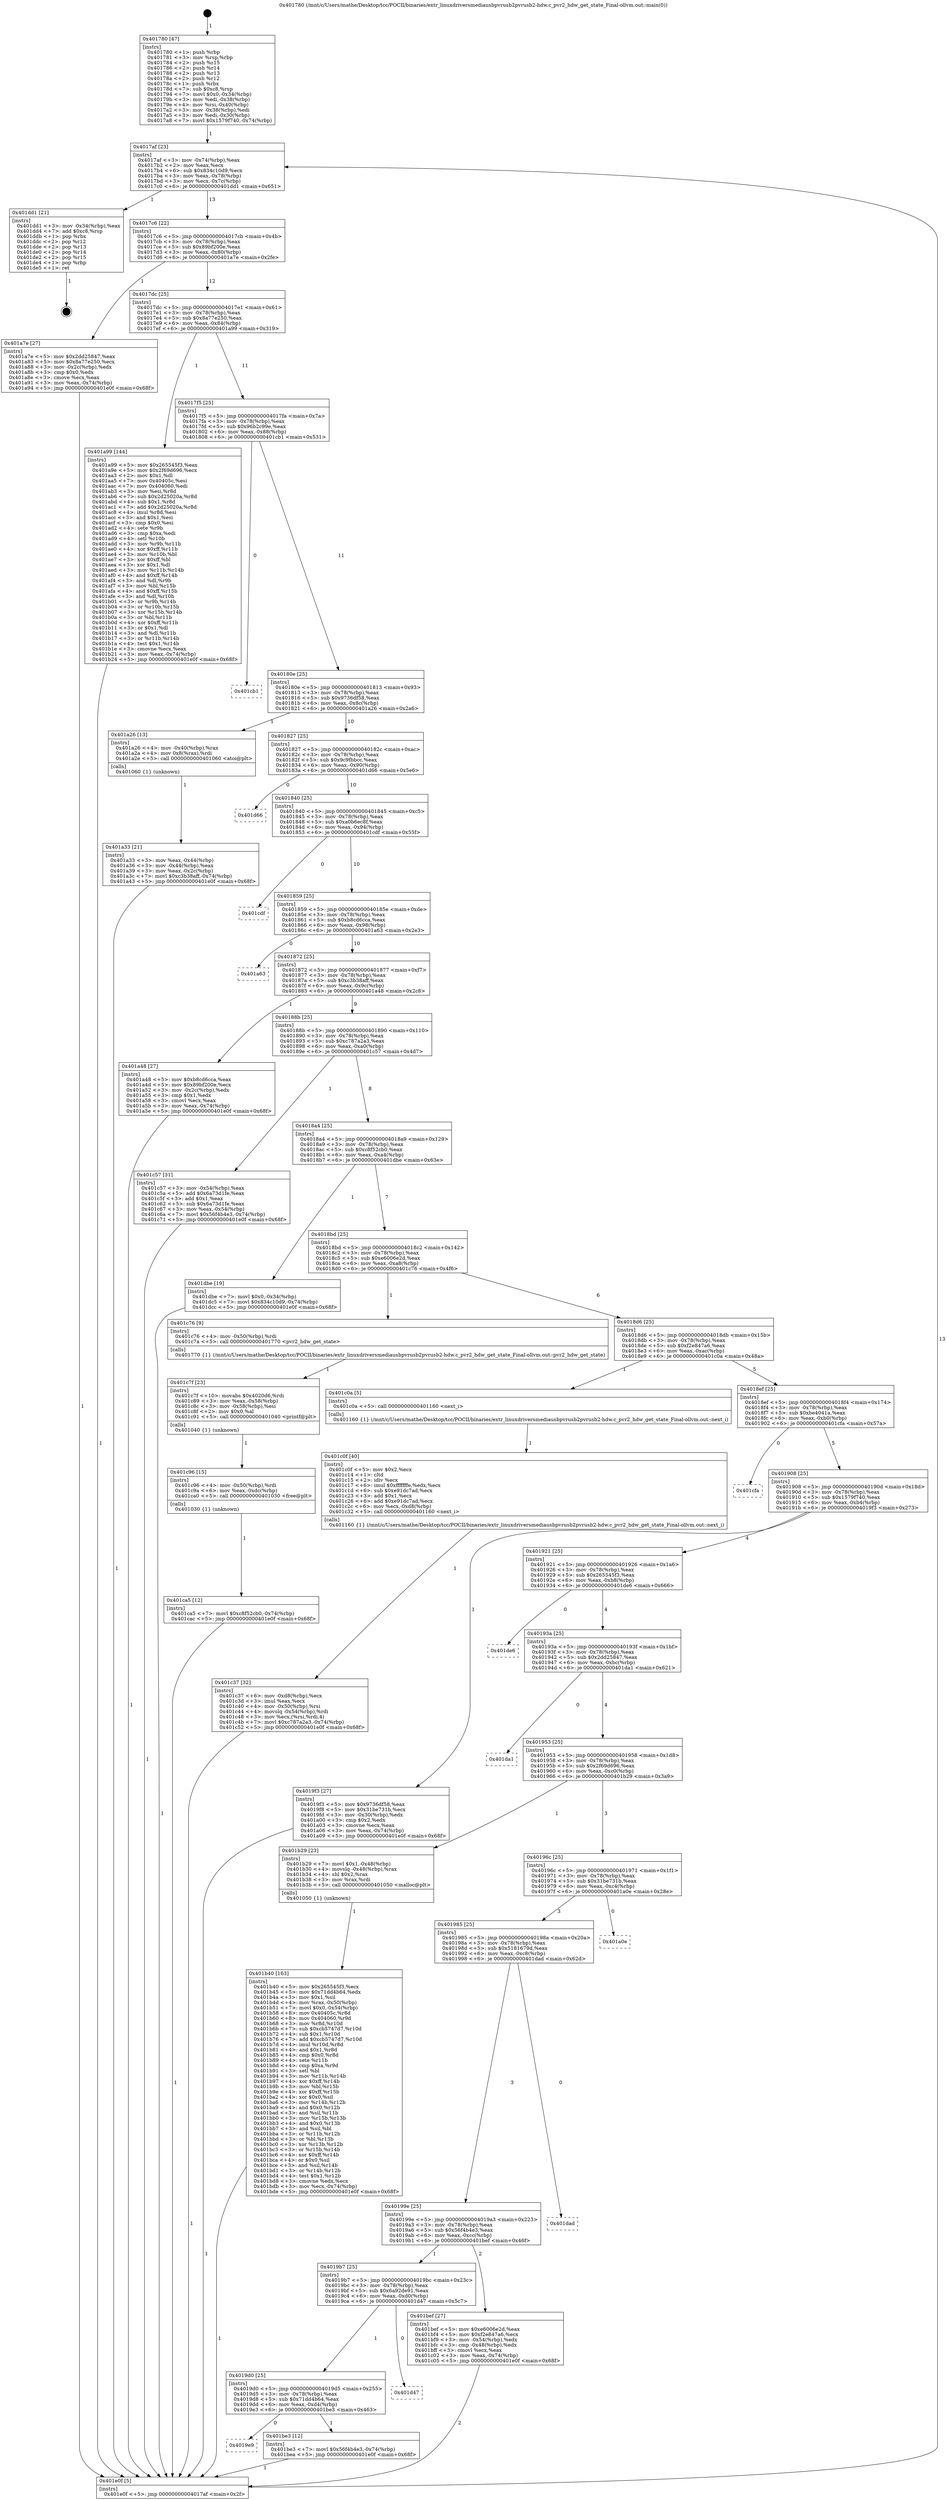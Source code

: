 digraph "0x401780" {
  label = "0x401780 (/mnt/c/Users/mathe/Desktop/tcc/POCII/binaries/extr_linuxdriversmediausbpvrusb2pvrusb2-hdw.c_pvr2_hdw_get_state_Final-ollvm.out::main(0))"
  labelloc = "t"
  node[shape=record]

  Entry [label="",width=0.3,height=0.3,shape=circle,fillcolor=black,style=filled]
  "0x4017af" [label="{
     0x4017af [23]\l
     | [instrs]\l
     &nbsp;&nbsp;0x4017af \<+3\>: mov -0x74(%rbp),%eax\l
     &nbsp;&nbsp;0x4017b2 \<+2\>: mov %eax,%ecx\l
     &nbsp;&nbsp;0x4017b4 \<+6\>: sub $0x834c10d9,%ecx\l
     &nbsp;&nbsp;0x4017ba \<+3\>: mov %eax,-0x78(%rbp)\l
     &nbsp;&nbsp;0x4017bd \<+3\>: mov %ecx,-0x7c(%rbp)\l
     &nbsp;&nbsp;0x4017c0 \<+6\>: je 0000000000401dd1 \<main+0x651\>\l
  }"]
  "0x401dd1" [label="{
     0x401dd1 [21]\l
     | [instrs]\l
     &nbsp;&nbsp;0x401dd1 \<+3\>: mov -0x34(%rbp),%eax\l
     &nbsp;&nbsp;0x401dd4 \<+7\>: add $0xc8,%rsp\l
     &nbsp;&nbsp;0x401ddb \<+1\>: pop %rbx\l
     &nbsp;&nbsp;0x401ddc \<+2\>: pop %r12\l
     &nbsp;&nbsp;0x401dde \<+2\>: pop %r13\l
     &nbsp;&nbsp;0x401de0 \<+2\>: pop %r14\l
     &nbsp;&nbsp;0x401de2 \<+2\>: pop %r15\l
     &nbsp;&nbsp;0x401de4 \<+1\>: pop %rbp\l
     &nbsp;&nbsp;0x401de5 \<+1\>: ret\l
  }"]
  "0x4017c6" [label="{
     0x4017c6 [22]\l
     | [instrs]\l
     &nbsp;&nbsp;0x4017c6 \<+5\>: jmp 00000000004017cb \<main+0x4b\>\l
     &nbsp;&nbsp;0x4017cb \<+3\>: mov -0x78(%rbp),%eax\l
     &nbsp;&nbsp;0x4017ce \<+5\>: sub $0x89bf200e,%eax\l
     &nbsp;&nbsp;0x4017d3 \<+3\>: mov %eax,-0x80(%rbp)\l
     &nbsp;&nbsp;0x4017d6 \<+6\>: je 0000000000401a7e \<main+0x2fe\>\l
  }"]
  Exit [label="",width=0.3,height=0.3,shape=circle,fillcolor=black,style=filled,peripheries=2]
  "0x401a7e" [label="{
     0x401a7e [27]\l
     | [instrs]\l
     &nbsp;&nbsp;0x401a7e \<+5\>: mov $0x2dd25847,%eax\l
     &nbsp;&nbsp;0x401a83 \<+5\>: mov $0x8a77e250,%ecx\l
     &nbsp;&nbsp;0x401a88 \<+3\>: mov -0x2c(%rbp),%edx\l
     &nbsp;&nbsp;0x401a8b \<+3\>: cmp $0x0,%edx\l
     &nbsp;&nbsp;0x401a8e \<+3\>: cmove %ecx,%eax\l
     &nbsp;&nbsp;0x401a91 \<+3\>: mov %eax,-0x74(%rbp)\l
     &nbsp;&nbsp;0x401a94 \<+5\>: jmp 0000000000401e0f \<main+0x68f\>\l
  }"]
  "0x4017dc" [label="{
     0x4017dc [25]\l
     | [instrs]\l
     &nbsp;&nbsp;0x4017dc \<+5\>: jmp 00000000004017e1 \<main+0x61\>\l
     &nbsp;&nbsp;0x4017e1 \<+3\>: mov -0x78(%rbp),%eax\l
     &nbsp;&nbsp;0x4017e4 \<+5\>: sub $0x8a77e250,%eax\l
     &nbsp;&nbsp;0x4017e9 \<+6\>: mov %eax,-0x84(%rbp)\l
     &nbsp;&nbsp;0x4017ef \<+6\>: je 0000000000401a99 \<main+0x319\>\l
  }"]
  "0x401ca5" [label="{
     0x401ca5 [12]\l
     | [instrs]\l
     &nbsp;&nbsp;0x401ca5 \<+7\>: movl $0xc8f52cb0,-0x74(%rbp)\l
     &nbsp;&nbsp;0x401cac \<+5\>: jmp 0000000000401e0f \<main+0x68f\>\l
  }"]
  "0x401a99" [label="{
     0x401a99 [144]\l
     | [instrs]\l
     &nbsp;&nbsp;0x401a99 \<+5\>: mov $0x265545f3,%eax\l
     &nbsp;&nbsp;0x401a9e \<+5\>: mov $0x2f69d696,%ecx\l
     &nbsp;&nbsp;0x401aa3 \<+2\>: mov $0x1,%dl\l
     &nbsp;&nbsp;0x401aa5 \<+7\>: mov 0x40405c,%esi\l
     &nbsp;&nbsp;0x401aac \<+7\>: mov 0x404060,%edi\l
     &nbsp;&nbsp;0x401ab3 \<+3\>: mov %esi,%r8d\l
     &nbsp;&nbsp;0x401ab6 \<+7\>: sub $0x2d25020a,%r8d\l
     &nbsp;&nbsp;0x401abd \<+4\>: sub $0x1,%r8d\l
     &nbsp;&nbsp;0x401ac1 \<+7\>: add $0x2d25020a,%r8d\l
     &nbsp;&nbsp;0x401ac8 \<+4\>: imul %r8d,%esi\l
     &nbsp;&nbsp;0x401acc \<+3\>: and $0x1,%esi\l
     &nbsp;&nbsp;0x401acf \<+3\>: cmp $0x0,%esi\l
     &nbsp;&nbsp;0x401ad2 \<+4\>: sete %r9b\l
     &nbsp;&nbsp;0x401ad6 \<+3\>: cmp $0xa,%edi\l
     &nbsp;&nbsp;0x401ad9 \<+4\>: setl %r10b\l
     &nbsp;&nbsp;0x401add \<+3\>: mov %r9b,%r11b\l
     &nbsp;&nbsp;0x401ae0 \<+4\>: xor $0xff,%r11b\l
     &nbsp;&nbsp;0x401ae4 \<+3\>: mov %r10b,%bl\l
     &nbsp;&nbsp;0x401ae7 \<+3\>: xor $0xff,%bl\l
     &nbsp;&nbsp;0x401aea \<+3\>: xor $0x1,%dl\l
     &nbsp;&nbsp;0x401aed \<+3\>: mov %r11b,%r14b\l
     &nbsp;&nbsp;0x401af0 \<+4\>: and $0xff,%r14b\l
     &nbsp;&nbsp;0x401af4 \<+3\>: and %dl,%r9b\l
     &nbsp;&nbsp;0x401af7 \<+3\>: mov %bl,%r15b\l
     &nbsp;&nbsp;0x401afa \<+4\>: and $0xff,%r15b\l
     &nbsp;&nbsp;0x401afe \<+3\>: and %dl,%r10b\l
     &nbsp;&nbsp;0x401b01 \<+3\>: or %r9b,%r14b\l
     &nbsp;&nbsp;0x401b04 \<+3\>: or %r10b,%r15b\l
     &nbsp;&nbsp;0x401b07 \<+3\>: xor %r15b,%r14b\l
     &nbsp;&nbsp;0x401b0a \<+3\>: or %bl,%r11b\l
     &nbsp;&nbsp;0x401b0d \<+4\>: xor $0xff,%r11b\l
     &nbsp;&nbsp;0x401b11 \<+3\>: or $0x1,%dl\l
     &nbsp;&nbsp;0x401b14 \<+3\>: and %dl,%r11b\l
     &nbsp;&nbsp;0x401b17 \<+3\>: or %r11b,%r14b\l
     &nbsp;&nbsp;0x401b1a \<+4\>: test $0x1,%r14b\l
     &nbsp;&nbsp;0x401b1e \<+3\>: cmovne %ecx,%eax\l
     &nbsp;&nbsp;0x401b21 \<+3\>: mov %eax,-0x74(%rbp)\l
     &nbsp;&nbsp;0x401b24 \<+5\>: jmp 0000000000401e0f \<main+0x68f\>\l
  }"]
  "0x4017f5" [label="{
     0x4017f5 [25]\l
     | [instrs]\l
     &nbsp;&nbsp;0x4017f5 \<+5\>: jmp 00000000004017fa \<main+0x7a\>\l
     &nbsp;&nbsp;0x4017fa \<+3\>: mov -0x78(%rbp),%eax\l
     &nbsp;&nbsp;0x4017fd \<+5\>: sub $0x96b2c99e,%eax\l
     &nbsp;&nbsp;0x401802 \<+6\>: mov %eax,-0x88(%rbp)\l
     &nbsp;&nbsp;0x401808 \<+6\>: je 0000000000401cb1 \<main+0x531\>\l
  }"]
  "0x401c96" [label="{
     0x401c96 [15]\l
     | [instrs]\l
     &nbsp;&nbsp;0x401c96 \<+4\>: mov -0x50(%rbp),%rdi\l
     &nbsp;&nbsp;0x401c9a \<+6\>: mov %eax,-0xdc(%rbp)\l
     &nbsp;&nbsp;0x401ca0 \<+5\>: call 0000000000401030 \<free@plt\>\l
     | [calls]\l
     &nbsp;&nbsp;0x401030 \{1\} (unknown)\l
  }"]
  "0x401cb1" [label="{
     0x401cb1\l
  }", style=dashed]
  "0x40180e" [label="{
     0x40180e [25]\l
     | [instrs]\l
     &nbsp;&nbsp;0x40180e \<+5\>: jmp 0000000000401813 \<main+0x93\>\l
     &nbsp;&nbsp;0x401813 \<+3\>: mov -0x78(%rbp),%eax\l
     &nbsp;&nbsp;0x401816 \<+5\>: sub $0x9736df58,%eax\l
     &nbsp;&nbsp;0x40181b \<+6\>: mov %eax,-0x8c(%rbp)\l
     &nbsp;&nbsp;0x401821 \<+6\>: je 0000000000401a26 \<main+0x2a6\>\l
  }"]
  "0x401c7f" [label="{
     0x401c7f [23]\l
     | [instrs]\l
     &nbsp;&nbsp;0x401c7f \<+10\>: movabs $0x4020d6,%rdi\l
     &nbsp;&nbsp;0x401c89 \<+3\>: mov %eax,-0x58(%rbp)\l
     &nbsp;&nbsp;0x401c8c \<+3\>: mov -0x58(%rbp),%esi\l
     &nbsp;&nbsp;0x401c8f \<+2\>: mov $0x0,%al\l
     &nbsp;&nbsp;0x401c91 \<+5\>: call 0000000000401040 \<printf@plt\>\l
     | [calls]\l
     &nbsp;&nbsp;0x401040 \{1\} (unknown)\l
  }"]
  "0x401a26" [label="{
     0x401a26 [13]\l
     | [instrs]\l
     &nbsp;&nbsp;0x401a26 \<+4\>: mov -0x40(%rbp),%rax\l
     &nbsp;&nbsp;0x401a2a \<+4\>: mov 0x8(%rax),%rdi\l
     &nbsp;&nbsp;0x401a2e \<+5\>: call 0000000000401060 \<atoi@plt\>\l
     | [calls]\l
     &nbsp;&nbsp;0x401060 \{1\} (unknown)\l
  }"]
  "0x401827" [label="{
     0x401827 [25]\l
     | [instrs]\l
     &nbsp;&nbsp;0x401827 \<+5\>: jmp 000000000040182c \<main+0xac\>\l
     &nbsp;&nbsp;0x40182c \<+3\>: mov -0x78(%rbp),%eax\l
     &nbsp;&nbsp;0x40182f \<+5\>: sub $0x9c9fbbcc,%eax\l
     &nbsp;&nbsp;0x401834 \<+6\>: mov %eax,-0x90(%rbp)\l
     &nbsp;&nbsp;0x40183a \<+6\>: je 0000000000401d66 \<main+0x5e6\>\l
  }"]
  "0x401c37" [label="{
     0x401c37 [32]\l
     | [instrs]\l
     &nbsp;&nbsp;0x401c37 \<+6\>: mov -0xd8(%rbp),%ecx\l
     &nbsp;&nbsp;0x401c3d \<+3\>: imul %eax,%ecx\l
     &nbsp;&nbsp;0x401c40 \<+4\>: mov -0x50(%rbp),%rsi\l
     &nbsp;&nbsp;0x401c44 \<+4\>: movslq -0x54(%rbp),%rdi\l
     &nbsp;&nbsp;0x401c48 \<+3\>: mov %ecx,(%rsi,%rdi,4)\l
     &nbsp;&nbsp;0x401c4b \<+7\>: movl $0xc787a2a3,-0x74(%rbp)\l
     &nbsp;&nbsp;0x401c52 \<+5\>: jmp 0000000000401e0f \<main+0x68f\>\l
  }"]
  "0x401d66" [label="{
     0x401d66\l
  }", style=dashed]
  "0x401840" [label="{
     0x401840 [25]\l
     | [instrs]\l
     &nbsp;&nbsp;0x401840 \<+5\>: jmp 0000000000401845 \<main+0xc5\>\l
     &nbsp;&nbsp;0x401845 \<+3\>: mov -0x78(%rbp),%eax\l
     &nbsp;&nbsp;0x401848 \<+5\>: sub $0xa0b6ec8f,%eax\l
     &nbsp;&nbsp;0x40184d \<+6\>: mov %eax,-0x94(%rbp)\l
     &nbsp;&nbsp;0x401853 \<+6\>: je 0000000000401cdf \<main+0x55f\>\l
  }"]
  "0x401c0f" [label="{
     0x401c0f [40]\l
     | [instrs]\l
     &nbsp;&nbsp;0x401c0f \<+5\>: mov $0x2,%ecx\l
     &nbsp;&nbsp;0x401c14 \<+1\>: cltd\l
     &nbsp;&nbsp;0x401c15 \<+2\>: idiv %ecx\l
     &nbsp;&nbsp;0x401c17 \<+6\>: imul $0xfffffffe,%edx,%ecx\l
     &nbsp;&nbsp;0x401c1d \<+6\>: sub $0xe91dc7ad,%ecx\l
     &nbsp;&nbsp;0x401c23 \<+3\>: add $0x1,%ecx\l
     &nbsp;&nbsp;0x401c26 \<+6\>: add $0xe91dc7ad,%ecx\l
     &nbsp;&nbsp;0x401c2c \<+6\>: mov %ecx,-0xd8(%rbp)\l
     &nbsp;&nbsp;0x401c32 \<+5\>: call 0000000000401160 \<next_i\>\l
     | [calls]\l
     &nbsp;&nbsp;0x401160 \{1\} (/mnt/c/Users/mathe/Desktop/tcc/POCII/binaries/extr_linuxdriversmediausbpvrusb2pvrusb2-hdw.c_pvr2_hdw_get_state_Final-ollvm.out::next_i)\l
  }"]
  "0x401cdf" [label="{
     0x401cdf\l
  }", style=dashed]
  "0x401859" [label="{
     0x401859 [25]\l
     | [instrs]\l
     &nbsp;&nbsp;0x401859 \<+5\>: jmp 000000000040185e \<main+0xde\>\l
     &nbsp;&nbsp;0x40185e \<+3\>: mov -0x78(%rbp),%eax\l
     &nbsp;&nbsp;0x401861 \<+5\>: sub $0xb8cd6cca,%eax\l
     &nbsp;&nbsp;0x401866 \<+6\>: mov %eax,-0x98(%rbp)\l
     &nbsp;&nbsp;0x40186c \<+6\>: je 0000000000401a63 \<main+0x2e3\>\l
  }"]
  "0x4019e9" [label="{
     0x4019e9\l
  }", style=dashed]
  "0x401a63" [label="{
     0x401a63\l
  }", style=dashed]
  "0x401872" [label="{
     0x401872 [25]\l
     | [instrs]\l
     &nbsp;&nbsp;0x401872 \<+5\>: jmp 0000000000401877 \<main+0xf7\>\l
     &nbsp;&nbsp;0x401877 \<+3\>: mov -0x78(%rbp),%eax\l
     &nbsp;&nbsp;0x40187a \<+5\>: sub $0xc3b38aff,%eax\l
     &nbsp;&nbsp;0x40187f \<+6\>: mov %eax,-0x9c(%rbp)\l
     &nbsp;&nbsp;0x401885 \<+6\>: je 0000000000401a48 \<main+0x2c8\>\l
  }"]
  "0x401be3" [label="{
     0x401be3 [12]\l
     | [instrs]\l
     &nbsp;&nbsp;0x401be3 \<+7\>: movl $0x56f4b4e3,-0x74(%rbp)\l
     &nbsp;&nbsp;0x401bea \<+5\>: jmp 0000000000401e0f \<main+0x68f\>\l
  }"]
  "0x401a48" [label="{
     0x401a48 [27]\l
     | [instrs]\l
     &nbsp;&nbsp;0x401a48 \<+5\>: mov $0xb8cd6cca,%eax\l
     &nbsp;&nbsp;0x401a4d \<+5\>: mov $0x89bf200e,%ecx\l
     &nbsp;&nbsp;0x401a52 \<+3\>: mov -0x2c(%rbp),%edx\l
     &nbsp;&nbsp;0x401a55 \<+3\>: cmp $0x1,%edx\l
     &nbsp;&nbsp;0x401a58 \<+3\>: cmovl %ecx,%eax\l
     &nbsp;&nbsp;0x401a5b \<+3\>: mov %eax,-0x74(%rbp)\l
     &nbsp;&nbsp;0x401a5e \<+5\>: jmp 0000000000401e0f \<main+0x68f\>\l
  }"]
  "0x40188b" [label="{
     0x40188b [25]\l
     | [instrs]\l
     &nbsp;&nbsp;0x40188b \<+5\>: jmp 0000000000401890 \<main+0x110\>\l
     &nbsp;&nbsp;0x401890 \<+3\>: mov -0x78(%rbp),%eax\l
     &nbsp;&nbsp;0x401893 \<+5\>: sub $0xc787a2a3,%eax\l
     &nbsp;&nbsp;0x401898 \<+6\>: mov %eax,-0xa0(%rbp)\l
     &nbsp;&nbsp;0x40189e \<+6\>: je 0000000000401c57 \<main+0x4d7\>\l
  }"]
  "0x4019d0" [label="{
     0x4019d0 [25]\l
     | [instrs]\l
     &nbsp;&nbsp;0x4019d0 \<+5\>: jmp 00000000004019d5 \<main+0x255\>\l
     &nbsp;&nbsp;0x4019d5 \<+3\>: mov -0x78(%rbp),%eax\l
     &nbsp;&nbsp;0x4019d8 \<+5\>: sub $0x71dd4b64,%eax\l
     &nbsp;&nbsp;0x4019dd \<+6\>: mov %eax,-0xd4(%rbp)\l
     &nbsp;&nbsp;0x4019e3 \<+6\>: je 0000000000401be3 \<main+0x463\>\l
  }"]
  "0x401c57" [label="{
     0x401c57 [31]\l
     | [instrs]\l
     &nbsp;&nbsp;0x401c57 \<+3\>: mov -0x54(%rbp),%eax\l
     &nbsp;&nbsp;0x401c5a \<+5\>: add $0x6a73d1fe,%eax\l
     &nbsp;&nbsp;0x401c5f \<+3\>: add $0x1,%eax\l
     &nbsp;&nbsp;0x401c62 \<+5\>: sub $0x6a73d1fe,%eax\l
     &nbsp;&nbsp;0x401c67 \<+3\>: mov %eax,-0x54(%rbp)\l
     &nbsp;&nbsp;0x401c6a \<+7\>: movl $0x56f4b4e3,-0x74(%rbp)\l
     &nbsp;&nbsp;0x401c71 \<+5\>: jmp 0000000000401e0f \<main+0x68f\>\l
  }"]
  "0x4018a4" [label="{
     0x4018a4 [25]\l
     | [instrs]\l
     &nbsp;&nbsp;0x4018a4 \<+5\>: jmp 00000000004018a9 \<main+0x129\>\l
     &nbsp;&nbsp;0x4018a9 \<+3\>: mov -0x78(%rbp),%eax\l
     &nbsp;&nbsp;0x4018ac \<+5\>: sub $0xc8f52cb0,%eax\l
     &nbsp;&nbsp;0x4018b1 \<+6\>: mov %eax,-0xa4(%rbp)\l
     &nbsp;&nbsp;0x4018b7 \<+6\>: je 0000000000401dbe \<main+0x63e\>\l
  }"]
  "0x401d47" [label="{
     0x401d47\l
  }", style=dashed]
  "0x401dbe" [label="{
     0x401dbe [19]\l
     | [instrs]\l
     &nbsp;&nbsp;0x401dbe \<+7\>: movl $0x0,-0x34(%rbp)\l
     &nbsp;&nbsp;0x401dc5 \<+7\>: movl $0x834c10d9,-0x74(%rbp)\l
     &nbsp;&nbsp;0x401dcc \<+5\>: jmp 0000000000401e0f \<main+0x68f\>\l
  }"]
  "0x4018bd" [label="{
     0x4018bd [25]\l
     | [instrs]\l
     &nbsp;&nbsp;0x4018bd \<+5\>: jmp 00000000004018c2 \<main+0x142\>\l
     &nbsp;&nbsp;0x4018c2 \<+3\>: mov -0x78(%rbp),%eax\l
     &nbsp;&nbsp;0x4018c5 \<+5\>: sub $0xe6006e2d,%eax\l
     &nbsp;&nbsp;0x4018ca \<+6\>: mov %eax,-0xa8(%rbp)\l
     &nbsp;&nbsp;0x4018d0 \<+6\>: je 0000000000401c76 \<main+0x4f6\>\l
  }"]
  "0x4019b7" [label="{
     0x4019b7 [25]\l
     | [instrs]\l
     &nbsp;&nbsp;0x4019b7 \<+5\>: jmp 00000000004019bc \<main+0x23c\>\l
     &nbsp;&nbsp;0x4019bc \<+3\>: mov -0x78(%rbp),%eax\l
     &nbsp;&nbsp;0x4019bf \<+5\>: sub $0x6a92de91,%eax\l
     &nbsp;&nbsp;0x4019c4 \<+6\>: mov %eax,-0xd0(%rbp)\l
     &nbsp;&nbsp;0x4019ca \<+6\>: je 0000000000401d47 \<main+0x5c7\>\l
  }"]
  "0x401c76" [label="{
     0x401c76 [9]\l
     | [instrs]\l
     &nbsp;&nbsp;0x401c76 \<+4\>: mov -0x50(%rbp),%rdi\l
     &nbsp;&nbsp;0x401c7a \<+5\>: call 0000000000401770 \<pvr2_hdw_get_state\>\l
     | [calls]\l
     &nbsp;&nbsp;0x401770 \{1\} (/mnt/c/Users/mathe/Desktop/tcc/POCII/binaries/extr_linuxdriversmediausbpvrusb2pvrusb2-hdw.c_pvr2_hdw_get_state_Final-ollvm.out::pvr2_hdw_get_state)\l
  }"]
  "0x4018d6" [label="{
     0x4018d6 [25]\l
     | [instrs]\l
     &nbsp;&nbsp;0x4018d6 \<+5\>: jmp 00000000004018db \<main+0x15b\>\l
     &nbsp;&nbsp;0x4018db \<+3\>: mov -0x78(%rbp),%eax\l
     &nbsp;&nbsp;0x4018de \<+5\>: sub $0xf2e847a6,%eax\l
     &nbsp;&nbsp;0x4018e3 \<+6\>: mov %eax,-0xac(%rbp)\l
     &nbsp;&nbsp;0x4018e9 \<+6\>: je 0000000000401c0a \<main+0x48a\>\l
  }"]
  "0x401bef" [label="{
     0x401bef [27]\l
     | [instrs]\l
     &nbsp;&nbsp;0x401bef \<+5\>: mov $0xe6006e2d,%eax\l
     &nbsp;&nbsp;0x401bf4 \<+5\>: mov $0xf2e847a6,%ecx\l
     &nbsp;&nbsp;0x401bf9 \<+3\>: mov -0x54(%rbp),%edx\l
     &nbsp;&nbsp;0x401bfc \<+3\>: cmp -0x48(%rbp),%edx\l
     &nbsp;&nbsp;0x401bff \<+3\>: cmovl %ecx,%eax\l
     &nbsp;&nbsp;0x401c02 \<+3\>: mov %eax,-0x74(%rbp)\l
     &nbsp;&nbsp;0x401c05 \<+5\>: jmp 0000000000401e0f \<main+0x68f\>\l
  }"]
  "0x401c0a" [label="{
     0x401c0a [5]\l
     | [instrs]\l
     &nbsp;&nbsp;0x401c0a \<+5\>: call 0000000000401160 \<next_i\>\l
     | [calls]\l
     &nbsp;&nbsp;0x401160 \{1\} (/mnt/c/Users/mathe/Desktop/tcc/POCII/binaries/extr_linuxdriversmediausbpvrusb2pvrusb2-hdw.c_pvr2_hdw_get_state_Final-ollvm.out::next_i)\l
  }"]
  "0x4018ef" [label="{
     0x4018ef [25]\l
     | [instrs]\l
     &nbsp;&nbsp;0x4018ef \<+5\>: jmp 00000000004018f4 \<main+0x174\>\l
     &nbsp;&nbsp;0x4018f4 \<+3\>: mov -0x78(%rbp),%eax\l
     &nbsp;&nbsp;0x4018f7 \<+5\>: sub $0xbe4041a,%eax\l
     &nbsp;&nbsp;0x4018fc \<+6\>: mov %eax,-0xb0(%rbp)\l
     &nbsp;&nbsp;0x401902 \<+6\>: je 0000000000401cfa \<main+0x57a\>\l
  }"]
  "0x40199e" [label="{
     0x40199e [25]\l
     | [instrs]\l
     &nbsp;&nbsp;0x40199e \<+5\>: jmp 00000000004019a3 \<main+0x223\>\l
     &nbsp;&nbsp;0x4019a3 \<+3\>: mov -0x78(%rbp),%eax\l
     &nbsp;&nbsp;0x4019a6 \<+5\>: sub $0x56f4b4e3,%eax\l
     &nbsp;&nbsp;0x4019ab \<+6\>: mov %eax,-0xcc(%rbp)\l
     &nbsp;&nbsp;0x4019b1 \<+6\>: je 0000000000401bef \<main+0x46f\>\l
  }"]
  "0x401cfa" [label="{
     0x401cfa\l
  }", style=dashed]
  "0x401908" [label="{
     0x401908 [25]\l
     | [instrs]\l
     &nbsp;&nbsp;0x401908 \<+5\>: jmp 000000000040190d \<main+0x18d\>\l
     &nbsp;&nbsp;0x40190d \<+3\>: mov -0x78(%rbp),%eax\l
     &nbsp;&nbsp;0x401910 \<+5\>: sub $0x1579f740,%eax\l
     &nbsp;&nbsp;0x401915 \<+6\>: mov %eax,-0xb4(%rbp)\l
     &nbsp;&nbsp;0x40191b \<+6\>: je 00000000004019f3 \<main+0x273\>\l
  }"]
  "0x401dad" [label="{
     0x401dad\l
  }", style=dashed]
  "0x4019f3" [label="{
     0x4019f3 [27]\l
     | [instrs]\l
     &nbsp;&nbsp;0x4019f3 \<+5\>: mov $0x9736df58,%eax\l
     &nbsp;&nbsp;0x4019f8 \<+5\>: mov $0x31be731b,%ecx\l
     &nbsp;&nbsp;0x4019fd \<+3\>: mov -0x30(%rbp),%edx\l
     &nbsp;&nbsp;0x401a00 \<+3\>: cmp $0x2,%edx\l
     &nbsp;&nbsp;0x401a03 \<+3\>: cmovne %ecx,%eax\l
     &nbsp;&nbsp;0x401a06 \<+3\>: mov %eax,-0x74(%rbp)\l
     &nbsp;&nbsp;0x401a09 \<+5\>: jmp 0000000000401e0f \<main+0x68f\>\l
  }"]
  "0x401921" [label="{
     0x401921 [25]\l
     | [instrs]\l
     &nbsp;&nbsp;0x401921 \<+5\>: jmp 0000000000401926 \<main+0x1a6\>\l
     &nbsp;&nbsp;0x401926 \<+3\>: mov -0x78(%rbp),%eax\l
     &nbsp;&nbsp;0x401929 \<+5\>: sub $0x265545f3,%eax\l
     &nbsp;&nbsp;0x40192e \<+6\>: mov %eax,-0xb8(%rbp)\l
     &nbsp;&nbsp;0x401934 \<+6\>: je 0000000000401de6 \<main+0x666\>\l
  }"]
  "0x401e0f" [label="{
     0x401e0f [5]\l
     | [instrs]\l
     &nbsp;&nbsp;0x401e0f \<+5\>: jmp 00000000004017af \<main+0x2f\>\l
  }"]
  "0x401780" [label="{
     0x401780 [47]\l
     | [instrs]\l
     &nbsp;&nbsp;0x401780 \<+1\>: push %rbp\l
     &nbsp;&nbsp;0x401781 \<+3\>: mov %rsp,%rbp\l
     &nbsp;&nbsp;0x401784 \<+2\>: push %r15\l
     &nbsp;&nbsp;0x401786 \<+2\>: push %r14\l
     &nbsp;&nbsp;0x401788 \<+2\>: push %r13\l
     &nbsp;&nbsp;0x40178a \<+2\>: push %r12\l
     &nbsp;&nbsp;0x40178c \<+1\>: push %rbx\l
     &nbsp;&nbsp;0x40178d \<+7\>: sub $0xc8,%rsp\l
     &nbsp;&nbsp;0x401794 \<+7\>: movl $0x0,-0x34(%rbp)\l
     &nbsp;&nbsp;0x40179b \<+3\>: mov %edi,-0x38(%rbp)\l
     &nbsp;&nbsp;0x40179e \<+4\>: mov %rsi,-0x40(%rbp)\l
     &nbsp;&nbsp;0x4017a2 \<+3\>: mov -0x38(%rbp),%edi\l
     &nbsp;&nbsp;0x4017a5 \<+3\>: mov %edi,-0x30(%rbp)\l
     &nbsp;&nbsp;0x4017a8 \<+7\>: movl $0x1579f740,-0x74(%rbp)\l
  }"]
  "0x401a33" [label="{
     0x401a33 [21]\l
     | [instrs]\l
     &nbsp;&nbsp;0x401a33 \<+3\>: mov %eax,-0x44(%rbp)\l
     &nbsp;&nbsp;0x401a36 \<+3\>: mov -0x44(%rbp),%eax\l
     &nbsp;&nbsp;0x401a39 \<+3\>: mov %eax,-0x2c(%rbp)\l
     &nbsp;&nbsp;0x401a3c \<+7\>: movl $0xc3b38aff,-0x74(%rbp)\l
     &nbsp;&nbsp;0x401a43 \<+5\>: jmp 0000000000401e0f \<main+0x68f\>\l
  }"]
  "0x401985" [label="{
     0x401985 [25]\l
     | [instrs]\l
     &nbsp;&nbsp;0x401985 \<+5\>: jmp 000000000040198a \<main+0x20a\>\l
     &nbsp;&nbsp;0x40198a \<+3\>: mov -0x78(%rbp),%eax\l
     &nbsp;&nbsp;0x40198d \<+5\>: sub $0x5181679d,%eax\l
     &nbsp;&nbsp;0x401992 \<+6\>: mov %eax,-0xc8(%rbp)\l
     &nbsp;&nbsp;0x401998 \<+6\>: je 0000000000401dad \<main+0x62d\>\l
  }"]
  "0x401de6" [label="{
     0x401de6\l
  }", style=dashed]
  "0x40193a" [label="{
     0x40193a [25]\l
     | [instrs]\l
     &nbsp;&nbsp;0x40193a \<+5\>: jmp 000000000040193f \<main+0x1bf\>\l
     &nbsp;&nbsp;0x40193f \<+3\>: mov -0x78(%rbp),%eax\l
     &nbsp;&nbsp;0x401942 \<+5\>: sub $0x2dd25847,%eax\l
     &nbsp;&nbsp;0x401947 \<+6\>: mov %eax,-0xbc(%rbp)\l
     &nbsp;&nbsp;0x40194d \<+6\>: je 0000000000401da1 \<main+0x621\>\l
  }"]
  "0x401a0e" [label="{
     0x401a0e\l
  }", style=dashed]
  "0x401da1" [label="{
     0x401da1\l
  }", style=dashed]
  "0x401953" [label="{
     0x401953 [25]\l
     | [instrs]\l
     &nbsp;&nbsp;0x401953 \<+5\>: jmp 0000000000401958 \<main+0x1d8\>\l
     &nbsp;&nbsp;0x401958 \<+3\>: mov -0x78(%rbp),%eax\l
     &nbsp;&nbsp;0x40195b \<+5\>: sub $0x2f69d696,%eax\l
     &nbsp;&nbsp;0x401960 \<+6\>: mov %eax,-0xc0(%rbp)\l
     &nbsp;&nbsp;0x401966 \<+6\>: je 0000000000401b29 \<main+0x3a9\>\l
  }"]
  "0x401b40" [label="{
     0x401b40 [163]\l
     | [instrs]\l
     &nbsp;&nbsp;0x401b40 \<+5\>: mov $0x265545f3,%ecx\l
     &nbsp;&nbsp;0x401b45 \<+5\>: mov $0x71dd4b64,%edx\l
     &nbsp;&nbsp;0x401b4a \<+3\>: mov $0x1,%sil\l
     &nbsp;&nbsp;0x401b4d \<+4\>: mov %rax,-0x50(%rbp)\l
     &nbsp;&nbsp;0x401b51 \<+7\>: movl $0x0,-0x54(%rbp)\l
     &nbsp;&nbsp;0x401b58 \<+8\>: mov 0x40405c,%r8d\l
     &nbsp;&nbsp;0x401b60 \<+8\>: mov 0x404060,%r9d\l
     &nbsp;&nbsp;0x401b68 \<+3\>: mov %r8d,%r10d\l
     &nbsp;&nbsp;0x401b6b \<+7\>: sub $0xcb5747d7,%r10d\l
     &nbsp;&nbsp;0x401b72 \<+4\>: sub $0x1,%r10d\l
     &nbsp;&nbsp;0x401b76 \<+7\>: add $0xcb5747d7,%r10d\l
     &nbsp;&nbsp;0x401b7d \<+4\>: imul %r10d,%r8d\l
     &nbsp;&nbsp;0x401b81 \<+4\>: and $0x1,%r8d\l
     &nbsp;&nbsp;0x401b85 \<+4\>: cmp $0x0,%r8d\l
     &nbsp;&nbsp;0x401b89 \<+4\>: sete %r11b\l
     &nbsp;&nbsp;0x401b8d \<+4\>: cmp $0xa,%r9d\l
     &nbsp;&nbsp;0x401b91 \<+3\>: setl %bl\l
     &nbsp;&nbsp;0x401b94 \<+3\>: mov %r11b,%r14b\l
     &nbsp;&nbsp;0x401b97 \<+4\>: xor $0xff,%r14b\l
     &nbsp;&nbsp;0x401b9b \<+3\>: mov %bl,%r15b\l
     &nbsp;&nbsp;0x401b9e \<+4\>: xor $0xff,%r15b\l
     &nbsp;&nbsp;0x401ba2 \<+4\>: xor $0x0,%sil\l
     &nbsp;&nbsp;0x401ba6 \<+3\>: mov %r14b,%r12b\l
     &nbsp;&nbsp;0x401ba9 \<+4\>: and $0x0,%r12b\l
     &nbsp;&nbsp;0x401bad \<+3\>: and %sil,%r11b\l
     &nbsp;&nbsp;0x401bb0 \<+3\>: mov %r15b,%r13b\l
     &nbsp;&nbsp;0x401bb3 \<+4\>: and $0x0,%r13b\l
     &nbsp;&nbsp;0x401bb7 \<+3\>: and %sil,%bl\l
     &nbsp;&nbsp;0x401bba \<+3\>: or %r11b,%r12b\l
     &nbsp;&nbsp;0x401bbd \<+3\>: or %bl,%r13b\l
     &nbsp;&nbsp;0x401bc0 \<+3\>: xor %r13b,%r12b\l
     &nbsp;&nbsp;0x401bc3 \<+3\>: or %r15b,%r14b\l
     &nbsp;&nbsp;0x401bc6 \<+4\>: xor $0xff,%r14b\l
     &nbsp;&nbsp;0x401bca \<+4\>: or $0x0,%sil\l
     &nbsp;&nbsp;0x401bce \<+3\>: and %sil,%r14b\l
     &nbsp;&nbsp;0x401bd1 \<+3\>: or %r14b,%r12b\l
     &nbsp;&nbsp;0x401bd4 \<+4\>: test $0x1,%r12b\l
     &nbsp;&nbsp;0x401bd8 \<+3\>: cmovne %edx,%ecx\l
     &nbsp;&nbsp;0x401bdb \<+3\>: mov %ecx,-0x74(%rbp)\l
     &nbsp;&nbsp;0x401bde \<+5\>: jmp 0000000000401e0f \<main+0x68f\>\l
  }"]
  "0x401b29" [label="{
     0x401b29 [23]\l
     | [instrs]\l
     &nbsp;&nbsp;0x401b29 \<+7\>: movl $0x1,-0x48(%rbp)\l
     &nbsp;&nbsp;0x401b30 \<+4\>: movslq -0x48(%rbp),%rax\l
     &nbsp;&nbsp;0x401b34 \<+4\>: shl $0x2,%rax\l
     &nbsp;&nbsp;0x401b38 \<+3\>: mov %rax,%rdi\l
     &nbsp;&nbsp;0x401b3b \<+5\>: call 0000000000401050 \<malloc@plt\>\l
     | [calls]\l
     &nbsp;&nbsp;0x401050 \{1\} (unknown)\l
  }"]
  "0x40196c" [label="{
     0x40196c [25]\l
     | [instrs]\l
     &nbsp;&nbsp;0x40196c \<+5\>: jmp 0000000000401971 \<main+0x1f1\>\l
     &nbsp;&nbsp;0x401971 \<+3\>: mov -0x78(%rbp),%eax\l
     &nbsp;&nbsp;0x401974 \<+5\>: sub $0x31be731b,%eax\l
     &nbsp;&nbsp;0x401979 \<+6\>: mov %eax,-0xc4(%rbp)\l
     &nbsp;&nbsp;0x40197f \<+6\>: je 0000000000401a0e \<main+0x28e\>\l
  }"]
  Entry -> "0x401780" [label=" 1"]
  "0x4017af" -> "0x401dd1" [label=" 1"]
  "0x4017af" -> "0x4017c6" [label=" 13"]
  "0x401dd1" -> Exit [label=" 1"]
  "0x4017c6" -> "0x401a7e" [label=" 1"]
  "0x4017c6" -> "0x4017dc" [label=" 12"]
  "0x401dbe" -> "0x401e0f" [label=" 1"]
  "0x4017dc" -> "0x401a99" [label=" 1"]
  "0x4017dc" -> "0x4017f5" [label=" 11"]
  "0x401ca5" -> "0x401e0f" [label=" 1"]
  "0x4017f5" -> "0x401cb1" [label=" 0"]
  "0x4017f5" -> "0x40180e" [label=" 11"]
  "0x401c96" -> "0x401ca5" [label=" 1"]
  "0x40180e" -> "0x401a26" [label=" 1"]
  "0x40180e" -> "0x401827" [label=" 10"]
  "0x401c7f" -> "0x401c96" [label=" 1"]
  "0x401827" -> "0x401d66" [label=" 0"]
  "0x401827" -> "0x401840" [label=" 10"]
  "0x401c76" -> "0x401c7f" [label=" 1"]
  "0x401840" -> "0x401cdf" [label=" 0"]
  "0x401840" -> "0x401859" [label=" 10"]
  "0x401c57" -> "0x401e0f" [label=" 1"]
  "0x401859" -> "0x401a63" [label=" 0"]
  "0x401859" -> "0x401872" [label=" 10"]
  "0x401c37" -> "0x401e0f" [label=" 1"]
  "0x401872" -> "0x401a48" [label=" 1"]
  "0x401872" -> "0x40188b" [label=" 9"]
  "0x401c0f" -> "0x401c37" [label=" 1"]
  "0x40188b" -> "0x401c57" [label=" 1"]
  "0x40188b" -> "0x4018a4" [label=" 8"]
  "0x401bef" -> "0x401e0f" [label=" 2"]
  "0x4018a4" -> "0x401dbe" [label=" 1"]
  "0x4018a4" -> "0x4018bd" [label=" 7"]
  "0x401be3" -> "0x401e0f" [label=" 1"]
  "0x4018bd" -> "0x401c76" [label=" 1"]
  "0x4018bd" -> "0x4018d6" [label=" 6"]
  "0x4019d0" -> "0x401be3" [label=" 1"]
  "0x4018d6" -> "0x401c0a" [label=" 1"]
  "0x4018d6" -> "0x4018ef" [label=" 5"]
  "0x401c0a" -> "0x401c0f" [label=" 1"]
  "0x4018ef" -> "0x401cfa" [label=" 0"]
  "0x4018ef" -> "0x401908" [label=" 5"]
  "0x4019b7" -> "0x401d47" [label=" 0"]
  "0x401908" -> "0x4019f3" [label=" 1"]
  "0x401908" -> "0x401921" [label=" 4"]
  "0x4019f3" -> "0x401e0f" [label=" 1"]
  "0x401780" -> "0x4017af" [label=" 1"]
  "0x401e0f" -> "0x4017af" [label=" 13"]
  "0x401a26" -> "0x401a33" [label=" 1"]
  "0x401a33" -> "0x401e0f" [label=" 1"]
  "0x401a48" -> "0x401e0f" [label=" 1"]
  "0x401a7e" -> "0x401e0f" [label=" 1"]
  "0x401a99" -> "0x401e0f" [label=" 1"]
  "0x4019d0" -> "0x4019e9" [label=" 0"]
  "0x401921" -> "0x401de6" [label=" 0"]
  "0x401921" -> "0x40193a" [label=" 4"]
  "0x40199e" -> "0x401bef" [label=" 2"]
  "0x40193a" -> "0x401da1" [label=" 0"]
  "0x40193a" -> "0x401953" [label=" 4"]
  "0x4019b7" -> "0x4019d0" [label=" 1"]
  "0x401953" -> "0x401b29" [label=" 1"]
  "0x401953" -> "0x40196c" [label=" 3"]
  "0x401b29" -> "0x401b40" [label=" 1"]
  "0x401b40" -> "0x401e0f" [label=" 1"]
  "0x401985" -> "0x40199e" [label=" 3"]
  "0x40196c" -> "0x401a0e" [label=" 0"]
  "0x40196c" -> "0x401985" [label=" 3"]
  "0x40199e" -> "0x4019b7" [label=" 1"]
  "0x401985" -> "0x401dad" [label=" 0"]
}
